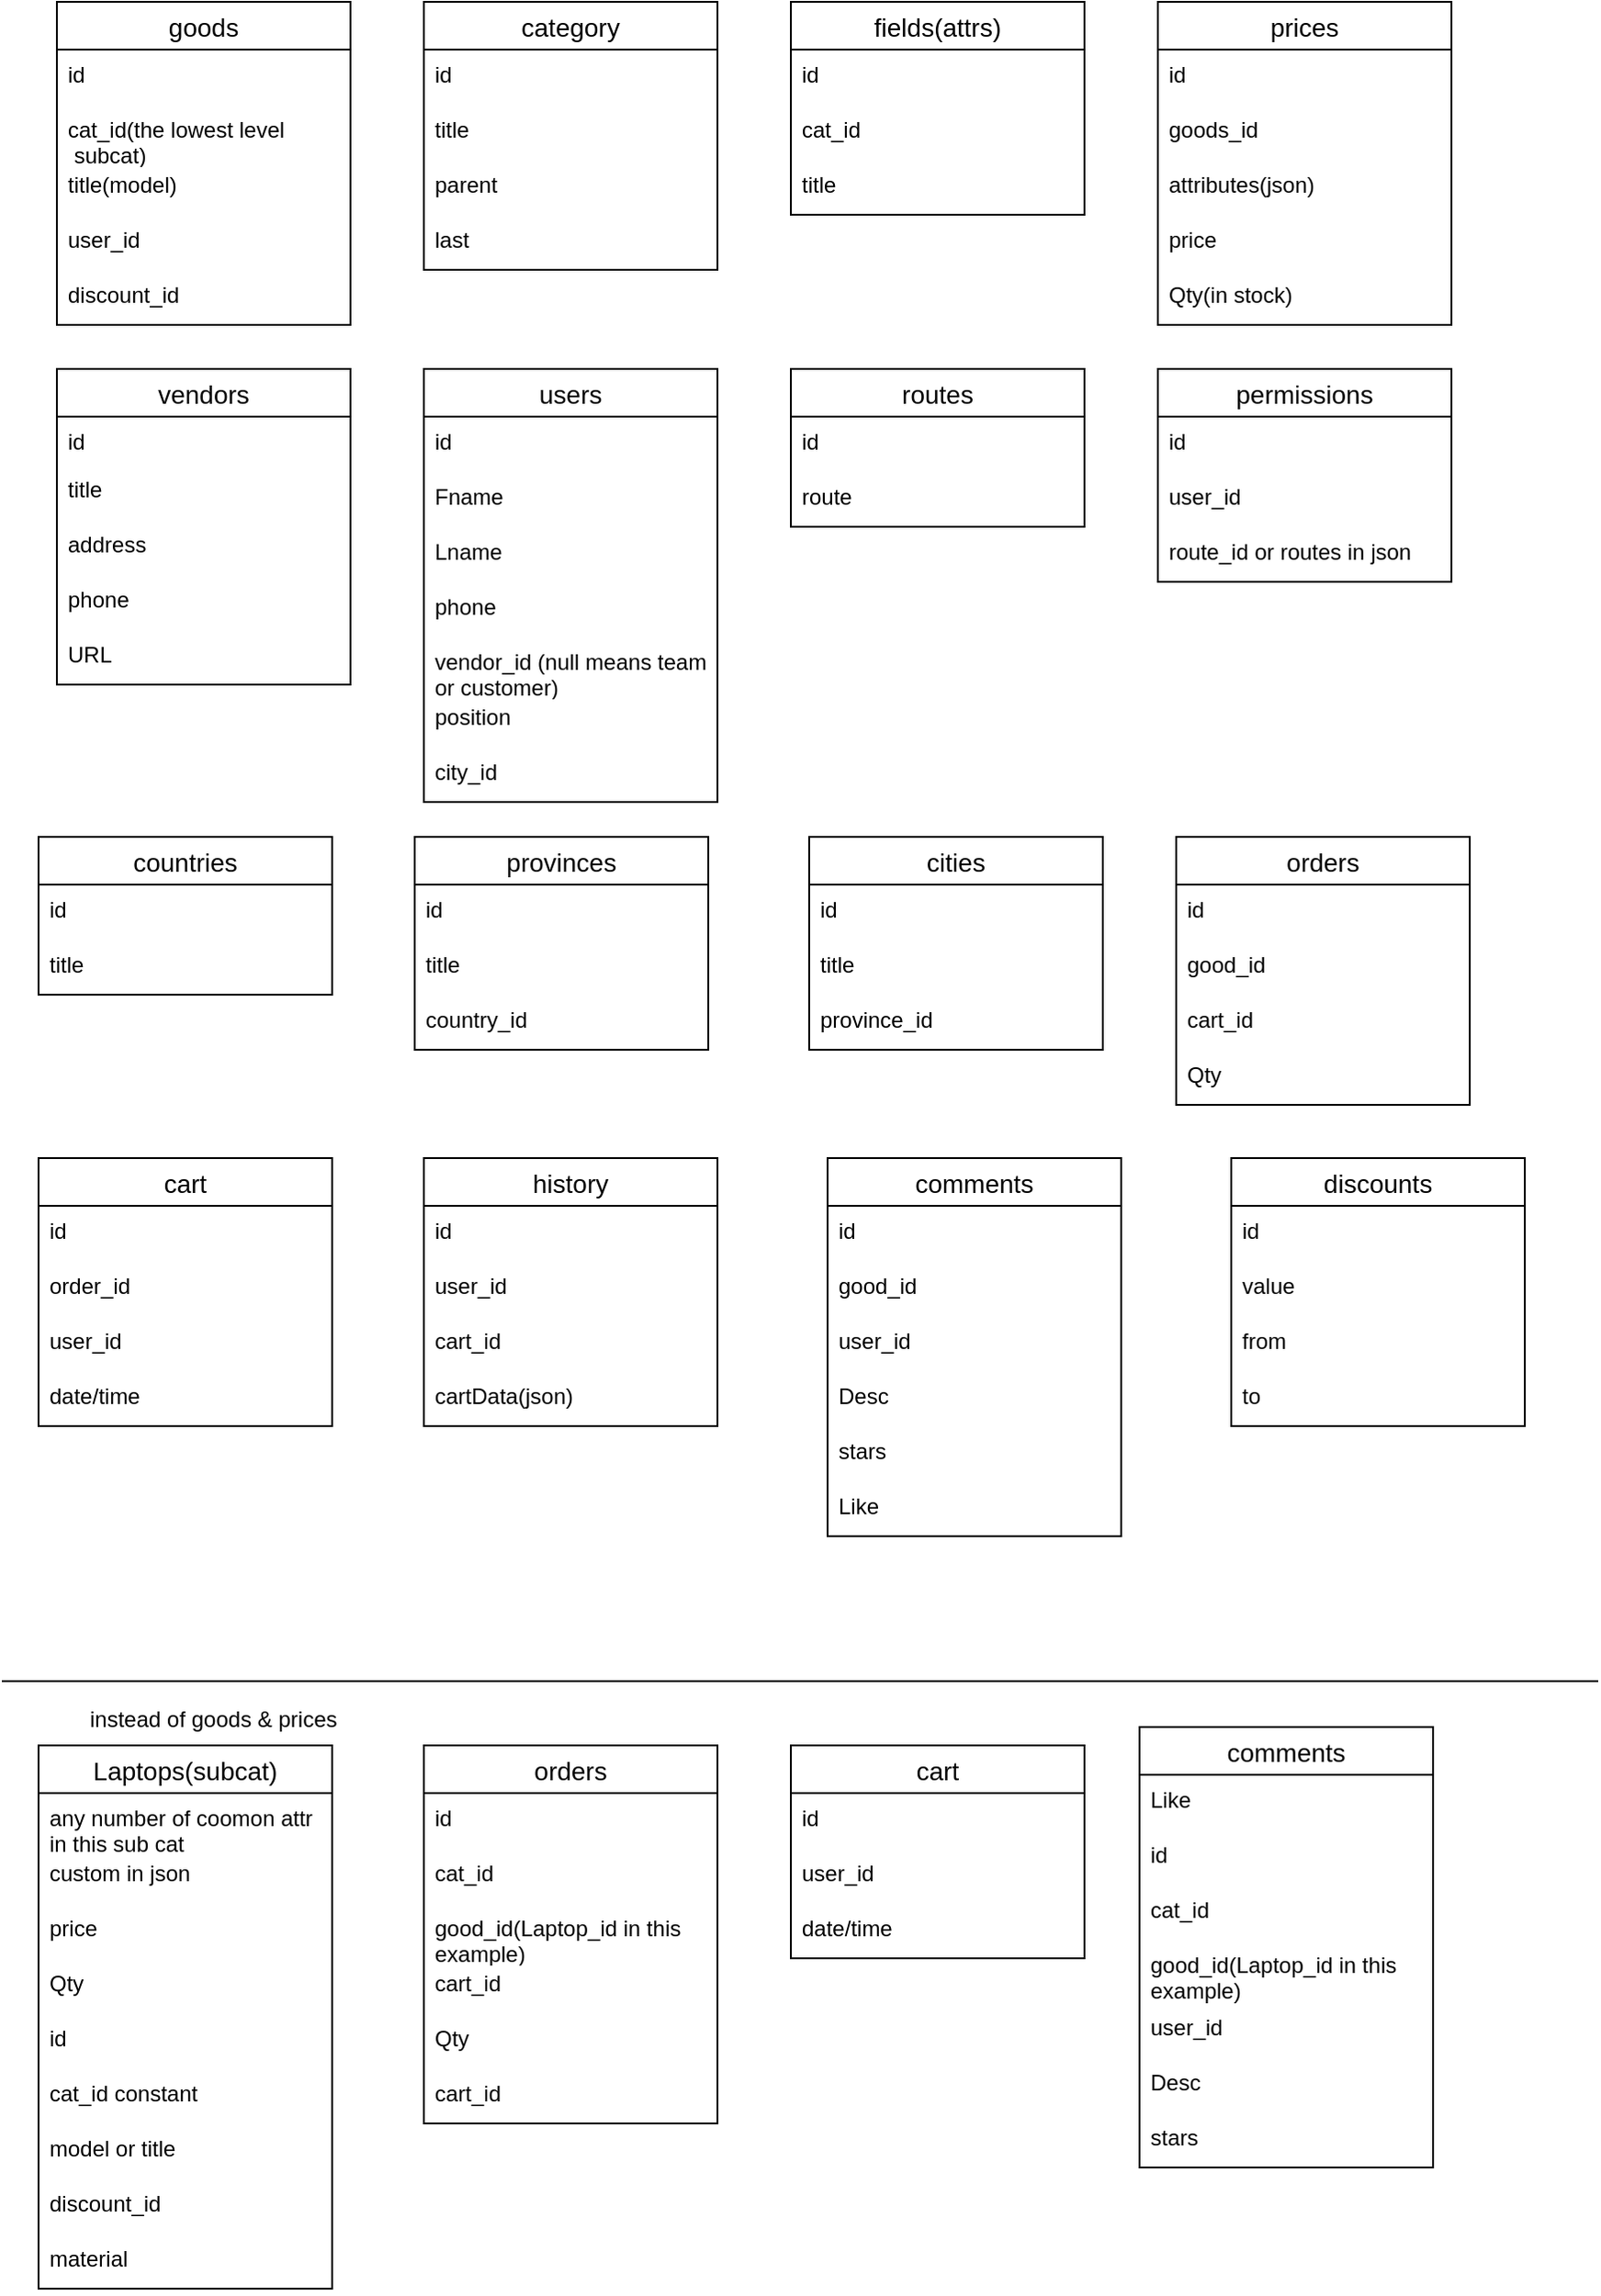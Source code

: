 <mxfile version="14.5.1" type="device"><diagram id="aULNUiI5p0QPnRPRrO_6" name="Page-1"><mxGraphModel dx="1038" dy="607" grid="1" gridSize="10" guides="1" tooltips="1" connect="1" arrows="1" fold="1" page="1" pageScale="1" pageWidth="850" pageHeight="1100" math="0" shadow="0"><root><mxCell id="0"/><mxCell id="1" parent="0"/><mxCell id="6eRxoxdgvA5mTbqrEum0-2" value="goods" style="swimlane;fontStyle=0;childLayout=stackLayout;horizontal=1;startSize=26;horizontalStack=0;resizeParent=1;resizeParentMax=0;resizeLast=0;collapsible=1;marginBottom=0;align=center;fontSize=14;" parent="1" vertex="1"><mxGeometry x="70" y="20" width="160" height="176" as="geometry"/></mxCell><mxCell id="6eRxoxdgvA5mTbqrEum0-3" value="id" style="text;strokeColor=none;fillColor=none;spacingLeft=4;spacingRight=4;overflow=hidden;rotatable=0;points=[[0,0.5],[1,0.5]];portConstraint=eastwest;fontSize=12;" parent="6eRxoxdgvA5mTbqrEum0-2" vertex="1"><mxGeometry y="26" width="160" height="30" as="geometry"/></mxCell><mxCell id="6eRxoxdgvA5mTbqrEum0-5" value="cat_id(the lowest level&#10; subcat)" style="text;strokeColor=none;fillColor=none;spacingLeft=4;spacingRight=4;overflow=hidden;rotatable=0;points=[[0,0.5],[1,0.5]];portConstraint=eastwest;fontSize=12;" parent="6eRxoxdgvA5mTbqrEum0-2" vertex="1"><mxGeometry y="56" width="160" height="30" as="geometry"/></mxCell><mxCell id="6eRxoxdgvA5mTbqrEum0-6" value="title(model)" style="text;strokeColor=none;fillColor=none;spacingLeft=4;spacingRight=4;overflow=hidden;rotatable=0;points=[[0,0.5],[1,0.5]];portConstraint=eastwest;fontSize=12;" parent="6eRxoxdgvA5mTbqrEum0-2" vertex="1"><mxGeometry y="86" width="160" height="30" as="geometry"/></mxCell><mxCell id="6eRxoxdgvA5mTbqrEum0-7" value="user_id" style="text;strokeColor=none;fillColor=none;spacingLeft=4;spacingRight=4;overflow=hidden;rotatable=0;points=[[0,0.5],[1,0.5]];portConstraint=eastwest;fontSize=12;" parent="6eRxoxdgvA5mTbqrEum0-2" vertex="1"><mxGeometry y="116" width="160" height="30" as="geometry"/></mxCell><mxCell id="6eRxoxdgvA5mTbqrEum0-8" value="discount_id" style="text;strokeColor=none;fillColor=none;spacingLeft=4;spacingRight=4;overflow=hidden;rotatable=0;points=[[0,0.5],[1,0.5]];portConstraint=eastwest;fontSize=12;" parent="6eRxoxdgvA5mTbqrEum0-2" vertex="1"><mxGeometry y="146" width="160" height="30" as="geometry"/></mxCell><mxCell id="6eRxoxdgvA5mTbqrEum0-9" value="category" style="swimlane;fontStyle=0;childLayout=stackLayout;horizontal=1;startSize=26;horizontalStack=0;resizeParent=1;resizeParentMax=0;resizeLast=0;collapsible=1;marginBottom=0;align=center;fontSize=14;" parent="1" vertex="1"><mxGeometry x="270" y="20" width="160" height="146" as="geometry"/></mxCell><mxCell id="6eRxoxdgvA5mTbqrEum0-10" value="id" style="text;strokeColor=none;fillColor=none;spacingLeft=4;spacingRight=4;overflow=hidden;rotatable=0;points=[[0,0.5],[1,0.5]];portConstraint=eastwest;fontSize=12;" parent="6eRxoxdgvA5mTbqrEum0-9" vertex="1"><mxGeometry y="26" width="160" height="30" as="geometry"/></mxCell><mxCell id="6eRxoxdgvA5mTbqrEum0-11" value="title" style="text;strokeColor=none;fillColor=none;spacingLeft=4;spacingRight=4;overflow=hidden;rotatable=0;points=[[0,0.5],[1,0.5]];portConstraint=eastwest;fontSize=12;" parent="6eRxoxdgvA5mTbqrEum0-9" vertex="1"><mxGeometry y="56" width="160" height="30" as="geometry"/></mxCell><mxCell id="6eRxoxdgvA5mTbqrEum0-12" value="parent" style="text;strokeColor=none;fillColor=none;spacingLeft=4;spacingRight=4;overflow=hidden;rotatable=0;points=[[0,0.5],[1,0.5]];portConstraint=eastwest;fontSize=12;" parent="6eRxoxdgvA5mTbqrEum0-9" vertex="1"><mxGeometry y="86" width="160" height="30" as="geometry"/></mxCell><mxCell id="fCmehgKIkieWL0yczVZ--1" value="last" style="text;strokeColor=none;fillColor=none;spacingLeft=4;spacingRight=4;overflow=hidden;rotatable=0;points=[[0,0.5],[1,0.5]];portConstraint=eastwest;fontSize=12;" vertex="1" parent="6eRxoxdgvA5mTbqrEum0-9"><mxGeometry y="116" width="160" height="30" as="geometry"/></mxCell><mxCell id="6eRxoxdgvA5mTbqrEum0-13" value="fields(attrs)" style="swimlane;fontStyle=0;childLayout=stackLayout;horizontal=1;startSize=26;horizontalStack=0;resizeParent=1;resizeParentMax=0;resizeLast=0;collapsible=1;marginBottom=0;align=center;fontSize=14;" parent="1" vertex="1"><mxGeometry x="470" y="20" width="160" height="116" as="geometry"/></mxCell><mxCell id="6eRxoxdgvA5mTbqrEum0-14" value="id" style="text;strokeColor=none;fillColor=none;spacingLeft=4;spacingRight=4;overflow=hidden;rotatable=0;points=[[0,0.5],[1,0.5]];portConstraint=eastwest;fontSize=12;" parent="6eRxoxdgvA5mTbqrEum0-13" vertex="1"><mxGeometry y="26" width="160" height="30" as="geometry"/></mxCell><mxCell id="6eRxoxdgvA5mTbqrEum0-15" value="cat_id" style="text;strokeColor=none;fillColor=none;spacingLeft=4;spacingRight=4;overflow=hidden;rotatable=0;points=[[0,0.5],[1,0.5]];portConstraint=eastwest;fontSize=12;" parent="6eRxoxdgvA5mTbqrEum0-13" vertex="1"><mxGeometry y="56" width="160" height="30" as="geometry"/></mxCell><mxCell id="6eRxoxdgvA5mTbqrEum0-16" value="title" style="text;strokeColor=none;fillColor=none;spacingLeft=4;spacingRight=4;overflow=hidden;rotatable=0;points=[[0,0.5],[1,0.5]];portConstraint=eastwest;fontSize=12;" parent="6eRxoxdgvA5mTbqrEum0-13" vertex="1"><mxGeometry y="86" width="160" height="30" as="geometry"/></mxCell><mxCell id="6eRxoxdgvA5mTbqrEum0-17" value="prices" style="swimlane;fontStyle=0;childLayout=stackLayout;horizontal=1;startSize=26;horizontalStack=0;resizeParent=1;resizeParentMax=0;resizeLast=0;collapsible=1;marginBottom=0;align=center;fontSize=14;" parent="1" vertex="1"><mxGeometry x="670" y="20" width="160" height="176" as="geometry"/></mxCell><mxCell id="6eRxoxdgvA5mTbqrEum0-18" value="id" style="text;strokeColor=none;fillColor=none;spacingLeft=4;spacingRight=4;overflow=hidden;rotatable=0;points=[[0,0.5],[1,0.5]];portConstraint=eastwest;fontSize=12;" parent="6eRxoxdgvA5mTbqrEum0-17" vertex="1"><mxGeometry y="26" width="160" height="30" as="geometry"/></mxCell><mxCell id="6eRxoxdgvA5mTbqrEum0-19" value="goods_id" style="text;strokeColor=none;fillColor=none;spacingLeft=4;spacingRight=4;overflow=hidden;rotatable=0;points=[[0,0.5],[1,0.5]];portConstraint=eastwest;fontSize=12;" parent="6eRxoxdgvA5mTbqrEum0-17" vertex="1"><mxGeometry y="56" width="160" height="30" as="geometry"/></mxCell><mxCell id="6eRxoxdgvA5mTbqrEum0-20" value="attributes(json)" style="text;strokeColor=none;fillColor=none;spacingLeft=4;spacingRight=4;overflow=hidden;rotatable=0;points=[[0,0.5],[1,0.5]];portConstraint=eastwest;fontSize=12;" parent="6eRxoxdgvA5mTbqrEum0-17" vertex="1"><mxGeometry y="86" width="160" height="30" as="geometry"/></mxCell><mxCell id="6eRxoxdgvA5mTbqrEum0-21" value="price" style="text;strokeColor=none;fillColor=none;spacingLeft=4;spacingRight=4;overflow=hidden;rotatable=0;points=[[0,0.5],[1,0.5]];portConstraint=eastwest;fontSize=12;" parent="6eRxoxdgvA5mTbqrEum0-17" vertex="1"><mxGeometry y="116" width="160" height="30" as="geometry"/></mxCell><mxCell id="6eRxoxdgvA5mTbqrEum0-22" value="Qty(in stock)" style="text;strokeColor=none;fillColor=none;spacingLeft=4;spacingRight=4;overflow=hidden;rotatable=0;points=[[0,0.5],[1,0.5]];portConstraint=eastwest;fontSize=12;" parent="6eRxoxdgvA5mTbqrEum0-17" vertex="1"><mxGeometry y="146" width="160" height="30" as="geometry"/></mxCell><mxCell id="6eRxoxdgvA5mTbqrEum0-23" value="vendors" style="swimlane;fontStyle=0;childLayout=stackLayout;horizontal=1;startSize=26;horizontalStack=0;resizeParent=1;resizeParentMax=0;resizeLast=0;collapsible=1;marginBottom=0;align=center;fontSize=14;" parent="1" vertex="1"><mxGeometry x="70" y="220" width="160" height="172" as="geometry"/></mxCell><mxCell id="6eRxoxdgvA5mTbqrEum0-24" value="id" style="text;strokeColor=none;fillColor=none;spacingLeft=4;spacingRight=4;overflow=hidden;rotatable=0;points=[[0,0.5],[1,0.5]];portConstraint=eastwest;fontSize=12;" parent="6eRxoxdgvA5mTbqrEum0-23" vertex="1"><mxGeometry y="26" width="160" height="26" as="geometry"/></mxCell><mxCell id="6eRxoxdgvA5mTbqrEum0-25" value="title" style="text;strokeColor=none;fillColor=none;spacingLeft=4;spacingRight=4;overflow=hidden;rotatable=0;points=[[0,0.5],[1,0.5]];portConstraint=eastwest;fontSize=12;" parent="6eRxoxdgvA5mTbqrEum0-23" vertex="1"><mxGeometry y="52" width="160" height="30" as="geometry"/></mxCell><mxCell id="6eRxoxdgvA5mTbqrEum0-26" value="address" style="text;strokeColor=none;fillColor=none;spacingLeft=4;spacingRight=4;overflow=hidden;rotatable=0;points=[[0,0.5],[1,0.5]];portConstraint=eastwest;fontSize=12;" parent="6eRxoxdgvA5mTbqrEum0-23" vertex="1"><mxGeometry y="82" width="160" height="30" as="geometry"/></mxCell><mxCell id="6eRxoxdgvA5mTbqrEum0-27" value="phone" style="text;strokeColor=none;fillColor=none;spacingLeft=4;spacingRight=4;overflow=hidden;rotatable=0;points=[[0,0.5],[1,0.5]];portConstraint=eastwest;fontSize=12;" parent="6eRxoxdgvA5mTbqrEum0-23" vertex="1"><mxGeometry y="112" width="160" height="30" as="geometry"/></mxCell><mxCell id="6eRxoxdgvA5mTbqrEum0-28" value="URL" style="text;strokeColor=none;fillColor=none;spacingLeft=4;spacingRight=4;overflow=hidden;rotatable=0;points=[[0,0.5],[1,0.5]];portConstraint=eastwest;fontSize=12;" parent="6eRxoxdgvA5mTbqrEum0-23" vertex="1"><mxGeometry y="142" width="160" height="30" as="geometry"/></mxCell><mxCell id="6eRxoxdgvA5mTbqrEum0-29" value="users" style="swimlane;fontStyle=0;childLayout=stackLayout;horizontal=1;startSize=26;horizontalStack=0;resizeParent=1;resizeParentMax=0;resizeLast=0;collapsible=1;marginBottom=0;align=center;fontSize=14;" parent="1" vertex="1"><mxGeometry x="270" y="220" width="160" height="236" as="geometry"/></mxCell><mxCell id="6eRxoxdgvA5mTbqrEum0-30" value="id" style="text;strokeColor=none;fillColor=none;spacingLeft=4;spacingRight=4;overflow=hidden;rotatable=0;points=[[0,0.5],[1,0.5]];portConstraint=eastwest;fontSize=12;" parent="6eRxoxdgvA5mTbqrEum0-29" vertex="1"><mxGeometry y="26" width="160" height="30" as="geometry"/></mxCell><mxCell id="6eRxoxdgvA5mTbqrEum0-31" value="Fname" style="text;strokeColor=none;fillColor=none;spacingLeft=4;spacingRight=4;overflow=hidden;rotatable=0;points=[[0,0.5],[1,0.5]];portConstraint=eastwest;fontSize=12;" parent="6eRxoxdgvA5mTbqrEum0-29" vertex="1"><mxGeometry y="56" width="160" height="30" as="geometry"/></mxCell><mxCell id="6eRxoxdgvA5mTbqrEum0-32" value="Lname" style="text;strokeColor=none;fillColor=none;spacingLeft=4;spacingRight=4;overflow=hidden;rotatable=0;points=[[0,0.5],[1,0.5]];portConstraint=eastwest;fontSize=12;" parent="6eRxoxdgvA5mTbqrEum0-29" vertex="1"><mxGeometry y="86" width="160" height="30" as="geometry"/></mxCell><mxCell id="6eRxoxdgvA5mTbqrEum0-33" value="phone" style="text;strokeColor=none;fillColor=none;spacingLeft=4;spacingRight=4;overflow=hidden;rotatable=0;points=[[0,0.5],[1,0.5]];portConstraint=eastwest;fontSize=12;" parent="6eRxoxdgvA5mTbqrEum0-29" vertex="1"><mxGeometry y="116" width="160" height="30" as="geometry"/></mxCell><mxCell id="6eRxoxdgvA5mTbqrEum0-34" value="vendor_id (null means team&#10;or customer)" style="text;strokeColor=none;fillColor=none;spacingLeft=4;spacingRight=4;overflow=hidden;rotatable=0;points=[[0,0.5],[1,0.5]];portConstraint=eastwest;fontSize=12;" parent="6eRxoxdgvA5mTbqrEum0-29" vertex="1"><mxGeometry y="146" width="160" height="30" as="geometry"/></mxCell><mxCell id="6eRxoxdgvA5mTbqrEum0-35" value="position" style="text;strokeColor=none;fillColor=none;spacingLeft=4;spacingRight=4;overflow=hidden;rotatable=0;points=[[0,0.5],[1,0.5]];portConstraint=eastwest;fontSize=12;" parent="6eRxoxdgvA5mTbqrEum0-29" vertex="1"><mxGeometry y="176" width="160" height="30" as="geometry"/></mxCell><mxCell id="fCmehgKIkieWL0yczVZ--17" value="city_id" style="text;strokeColor=none;fillColor=none;spacingLeft=4;spacingRight=4;overflow=hidden;rotatable=0;points=[[0,0.5],[1,0.5]];portConstraint=eastwest;fontSize=12;" vertex="1" parent="6eRxoxdgvA5mTbqrEum0-29"><mxGeometry y="206" width="160" height="30" as="geometry"/></mxCell><mxCell id="6eRxoxdgvA5mTbqrEum0-36" value="routes" style="swimlane;fontStyle=0;childLayout=stackLayout;horizontal=1;startSize=26;horizontalStack=0;resizeParent=1;resizeParentMax=0;resizeLast=0;collapsible=1;marginBottom=0;align=center;fontSize=14;" parent="1" vertex="1"><mxGeometry x="470" y="220" width="160" height="86" as="geometry"/></mxCell><mxCell id="6eRxoxdgvA5mTbqrEum0-37" value="id" style="text;strokeColor=none;fillColor=none;spacingLeft=4;spacingRight=4;overflow=hidden;rotatable=0;points=[[0,0.5],[1,0.5]];portConstraint=eastwest;fontSize=12;" parent="6eRxoxdgvA5mTbqrEum0-36" vertex="1"><mxGeometry y="26" width="160" height="30" as="geometry"/></mxCell><mxCell id="6eRxoxdgvA5mTbqrEum0-38" value="route" style="text;strokeColor=none;fillColor=none;spacingLeft=4;spacingRight=4;overflow=hidden;rotatable=0;points=[[0,0.5],[1,0.5]];portConstraint=eastwest;fontSize=12;" parent="6eRxoxdgvA5mTbqrEum0-36" vertex="1"><mxGeometry y="56" width="160" height="30" as="geometry"/></mxCell><mxCell id="6eRxoxdgvA5mTbqrEum0-40" value="permissions" style="swimlane;fontStyle=0;childLayout=stackLayout;horizontal=1;startSize=26;horizontalStack=0;resizeParent=1;resizeParentMax=0;resizeLast=0;collapsible=1;marginBottom=0;align=center;fontSize=14;" parent="1" vertex="1"><mxGeometry x="670" y="220" width="160" height="116" as="geometry"/></mxCell><mxCell id="6eRxoxdgvA5mTbqrEum0-41" value="id" style="text;strokeColor=none;fillColor=none;spacingLeft=4;spacingRight=4;overflow=hidden;rotatable=0;points=[[0,0.5],[1,0.5]];portConstraint=eastwest;fontSize=12;" parent="6eRxoxdgvA5mTbqrEum0-40" vertex="1"><mxGeometry y="26" width="160" height="30" as="geometry"/></mxCell><mxCell id="6eRxoxdgvA5mTbqrEum0-42" value="user_id" style="text;strokeColor=none;fillColor=none;spacingLeft=4;spacingRight=4;overflow=hidden;rotatable=0;points=[[0,0.5],[1,0.5]];portConstraint=eastwest;fontSize=12;" parent="6eRxoxdgvA5mTbqrEum0-40" vertex="1"><mxGeometry y="56" width="160" height="30" as="geometry"/></mxCell><mxCell id="6eRxoxdgvA5mTbqrEum0-43" value="route_id or routes in json" style="text;strokeColor=none;fillColor=none;spacingLeft=4;spacingRight=4;overflow=hidden;rotatable=0;points=[[0,0.5],[1,0.5]];portConstraint=eastwest;fontSize=12;" parent="6eRxoxdgvA5mTbqrEum0-40" vertex="1"><mxGeometry y="86" width="160" height="30" as="geometry"/></mxCell><mxCell id="6eRxoxdgvA5mTbqrEum0-44" value="cart" style="swimlane;fontStyle=0;childLayout=stackLayout;horizontal=1;startSize=26;horizontalStack=0;resizeParent=1;resizeParentMax=0;resizeLast=0;collapsible=1;marginBottom=0;align=center;fontSize=14;" parent="1" vertex="1"><mxGeometry x="60" y="650" width="160" height="146" as="geometry"/></mxCell><mxCell id="6eRxoxdgvA5mTbqrEum0-45" value="id" style="text;strokeColor=none;fillColor=none;spacingLeft=4;spacingRight=4;overflow=hidden;rotatable=0;points=[[0,0.5],[1,0.5]];portConstraint=eastwest;fontSize=12;" parent="6eRxoxdgvA5mTbqrEum0-44" vertex="1"><mxGeometry y="26" width="160" height="30" as="geometry"/></mxCell><mxCell id="6eRxoxdgvA5mTbqrEum0-46" value="order_id" style="text;strokeColor=none;fillColor=none;spacingLeft=4;spacingRight=4;overflow=hidden;rotatable=0;points=[[0,0.5],[1,0.5]];portConstraint=eastwest;fontSize=12;" parent="6eRxoxdgvA5mTbqrEum0-44" vertex="1"><mxGeometry y="56" width="160" height="30" as="geometry"/></mxCell><mxCell id="6eRxoxdgvA5mTbqrEum0-47" value="user_id" style="text;strokeColor=none;fillColor=none;spacingLeft=4;spacingRight=4;overflow=hidden;rotatable=0;points=[[0,0.5],[1,0.5]];portConstraint=eastwest;fontSize=12;" parent="6eRxoxdgvA5mTbqrEum0-44" vertex="1"><mxGeometry y="86" width="160" height="30" as="geometry"/></mxCell><mxCell id="6eRxoxdgvA5mTbqrEum0-50" value="date/time" style="text;strokeColor=none;fillColor=none;spacingLeft=4;spacingRight=4;overflow=hidden;rotatable=0;points=[[0,0.5],[1,0.5]];portConstraint=eastwest;fontSize=12;" parent="6eRxoxdgvA5mTbqrEum0-44" vertex="1"><mxGeometry y="116" width="160" height="30" as="geometry"/></mxCell><mxCell id="6eRxoxdgvA5mTbqrEum0-51" value="history" style="swimlane;fontStyle=0;childLayout=stackLayout;horizontal=1;startSize=26;horizontalStack=0;resizeParent=1;resizeParentMax=0;resizeLast=0;collapsible=1;marginBottom=0;align=center;fontSize=14;" parent="1" vertex="1"><mxGeometry x="270" y="650" width="160" height="146" as="geometry"/></mxCell><mxCell id="6eRxoxdgvA5mTbqrEum0-52" value="id" style="text;strokeColor=none;fillColor=none;spacingLeft=4;spacingRight=4;overflow=hidden;rotatable=0;points=[[0,0.5],[1,0.5]];portConstraint=eastwest;fontSize=12;" parent="6eRxoxdgvA5mTbqrEum0-51" vertex="1"><mxGeometry y="26" width="160" height="30" as="geometry"/></mxCell><mxCell id="6eRxoxdgvA5mTbqrEum0-53" value="user_id" style="text;strokeColor=none;fillColor=none;spacingLeft=4;spacingRight=4;overflow=hidden;rotatable=0;points=[[0,0.5],[1,0.5]];portConstraint=eastwest;fontSize=12;" parent="6eRxoxdgvA5mTbqrEum0-51" vertex="1"><mxGeometry y="56" width="160" height="30" as="geometry"/></mxCell><mxCell id="6eRxoxdgvA5mTbqrEum0-54" value="cart_id" style="text;strokeColor=none;fillColor=none;spacingLeft=4;spacingRight=4;overflow=hidden;rotatable=0;points=[[0,0.5],[1,0.5]];portConstraint=eastwest;fontSize=12;" parent="6eRxoxdgvA5mTbqrEum0-51" vertex="1"><mxGeometry y="86" width="160" height="30" as="geometry"/></mxCell><mxCell id="6eRxoxdgvA5mTbqrEum0-55" value="cartData(json)" style="text;strokeColor=none;fillColor=none;spacingLeft=4;spacingRight=4;overflow=hidden;rotatable=0;points=[[0,0.5],[1,0.5]];portConstraint=eastwest;fontSize=12;" parent="6eRxoxdgvA5mTbqrEum0-51" vertex="1"><mxGeometry y="116" width="160" height="30" as="geometry"/></mxCell><mxCell id="6eRxoxdgvA5mTbqrEum0-56" value="comments" style="swimlane;fontStyle=0;childLayout=stackLayout;horizontal=1;startSize=26;horizontalStack=0;resizeParent=1;resizeParentMax=0;resizeLast=0;collapsible=1;marginBottom=0;align=center;fontSize=14;" parent="1" vertex="1"><mxGeometry x="490" y="650" width="160" height="206" as="geometry"/></mxCell><mxCell id="6eRxoxdgvA5mTbqrEum0-57" value="id" style="text;strokeColor=none;fillColor=none;spacingLeft=4;spacingRight=4;overflow=hidden;rotatable=0;points=[[0,0.5],[1,0.5]];portConstraint=eastwest;fontSize=12;" parent="6eRxoxdgvA5mTbqrEum0-56" vertex="1"><mxGeometry y="26" width="160" height="30" as="geometry"/></mxCell><mxCell id="6eRxoxdgvA5mTbqrEum0-58" value="good_id" style="text;strokeColor=none;fillColor=none;spacingLeft=4;spacingRight=4;overflow=hidden;rotatable=0;points=[[0,0.5],[1,0.5]];portConstraint=eastwest;fontSize=12;" parent="6eRxoxdgvA5mTbqrEum0-56" vertex="1"><mxGeometry y="56" width="160" height="30" as="geometry"/></mxCell><mxCell id="6eRxoxdgvA5mTbqrEum0-59" value="user_id" style="text;strokeColor=none;fillColor=none;spacingLeft=4;spacingRight=4;overflow=hidden;rotatable=0;points=[[0,0.5],[1,0.5]];portConstraint=eastwest;fontSize=12;" parent="6eRxoxdgvA5mTbqrEum0-56" vertex="1"><mxGeometry y="86" width="160" height="30" as="geometry"/></mxCell><mxCell id="6eRxoxdgvA5mTbqrEum0-60" value="Desc" style="text;strokeColor=none;fillColor=none;spacingLeft=4;spacingRight=4;overflow=hidden;rotatable=0;points=[[0,0.5],[1,0.5]];portConstraint=eastwest;fontSize=12;" parent="6eRxoxdgvA5mTbqrEum0-56" vertex="1"><mxGeometry y="116" width="160" height="30" as="geometry"/></mxCell><mxCell id="6eRxoxdgvA5mTbqrEum0-61" value="stars" style="text;strokeColor=none;fillColor=none;spacingLeft=4;spacingRight=4;overflow=hidden;rotatable=0;points=[[0,0.5],[1,0.5]];portConstraint=eastwest;fontSize=12;" parent="6eRxoxdgvA5mTbqrEum0-56" vertex="1"><mxGeometry y="146" width="160" height="30" as="geometry"/></mxCell><mxCell id="6eRxoxdgvA5mTbqrEum0-62" value="Like" style="text;strokeColor=none;fillColor=none;spacingLeft=4;spacingRight=4;overflow=hidden;rotatable=0;points=[[0,0.5],[1,0.5]];portConstraint=eastwest;fontSize=12;" parent="6eRxoxdgvA5mTbqrEum0-56" vertex="1"><mxGeometry y="176" width="160" height="30" as="geometry"/></mxCell><mxCell id="6eRxoxdgvA5mTbqrEum0-63" value="discounts" style="swimlane;fontStyle=0;childLayout=stackLayout;horizontal=1;startSize=26;horizontalStack=0;resizeParent=1;resizeParentMax=0;resizeLast=0;collapsible=1;marginBottom=0;align=center;fontSize=14;" parent="1" vertex="1"><mxGeometry x="710" y="650" width="160" height="146" as="geometry"/></mxCell><mxCell id="6eRxoxdgvA5mTbqrEum0-64" value="id" style="text;strokeColor=none;fillColor=none;spacingLeft=4;spacingRight=4;overflow=hidden;rotatable=0;points=[[0,0.5],[1,0.5]];portConstraint=eastwest;fontSize=12;" parent="6eRxoxdgvA5mTbqrEum0-63" vertex="1"><mxGeometry y="26" width="160" height="30" as="geometry"/></mxCell><mxCell id="6eRxoxdgvA5mTbqrEum0-65" value="value" style="text;strokeColor=none;fillColor=none;spacingLeft=4;spacingRight=4;overflow=hidden;rotatable=0;points=[[0,0.5],[1,0.5]];portConstraint=eastwest;fontSize=12;" parent="6eRxoxdgvA5mTbqrEum0-63" vertex="1"><mxGeometry y="56" width="160" height="30" as="geometry"/></mxCell><mxCell id="6eRxoxdgvA5mTbqrEum0-66" value="from" style="text;strokeColor=none;fillColor=none;spacingLeft=4;spacingRight=4;overflow=hidden;rotatable=0;points=[[0,0.5],[1,0.5]];portConstraint=eastwest;fontSize=12;" parent="6eRxoxdgvA5mTbqrEum0-63" vertex="1"><mxGeometry y="86" width="160" height="30" as="geometry"/></mxCell><mxCell id="6eRxoxdgvA5mTbqrEum0-67" value="to" style="text;strokeColor=none;fillColor=none;spacingLeft=4;spacingRight=4;overflow=hidden;rotatable=0;points=[[0,0.5],[1,0.5]];portConstraint=eastwest;fontSize=12;" parent="6eRxoxdgvA5mTbqrEum0-63" vertex="1"><mxGeometry y="116" width="160" height="30" as="geometry"/></mxCell><mxCell id="6eRxoxdgvA5mTbqrEum0-75" value="" style="line;strokeWidth=1;rotatable=0;dashed=0;labelPosition=right;align=left;verticalAlign=middle;spacingTop=0;spacingLeft=6;points=[];portConstraint=eastwest;" parent="1" vertex="1"><mxGeometry x="40" y="930" width="870" height="10" as="geometry"/></mxCell><mxCell id="6eRxoxdgvA5mTbqrEum0-76" value="cart" style="swimlane;fontStyle=0;childLayout=stackLayout;horizontal=1;startSize=26;horizontalStack=0;resizeParent=1;resizeParentMax=0;resizeLast=0;collapsible=1;marginBottom=0;align=center;fontSize=14;" parent="1" vertex="1"><mxGeometry x="470" y="970" width="160" height="116" as="geometry"/></mxCell><mxCell id="6eRxoxdgvA5mTbqrEum0-77" value="id" style="text;strokeColor=none;fillColor=none;spacingLeft=4;spacingRight=4;overflow=hidden;rotatable=0;points=[[0,0.5],[1,0.5]];portConstraint=eastwest;fontSize=12;" parent="6eRxoxdgvA5mTbqrEum0-76" vertex="1"><mxGeometry y="26" width="160" height="30" as="geometry"/></mxCell><mxCell id="6eRxoxdgvA5mTbqrEum0-96" value="user_id" style="text;strokeColor=none;fillColor=none;spacingLeft=4;spacingRight=4;overflow=hidden;rotatable=0;points=[[0,0.5],[1,0.5]];portConstraint=eastwest;fontSize=12;" parent="6eRxoxdgvA5mTbqrEum0-76" vertex="1"><mxGeometry y="56" width="160" height="30" as="geometry"/></mxCell><mxCell id="fCmehgKIkieWL0yczVZ--31" value="date/time" style="text;strokeColor=none;fillColor=none;spacingLeft=4;spacingRight=4;overflow=hidden;rotatable=0;points=[[0,0.5],[1,0.5]];portConstraint=eastwest;fontSize=12;" vertex="1" parent="6eRxoxdgvA5mTbqrEum0-76"><mxGeometry y="86" width="160" height="30" as="geometry"/></mxCell><mxCell id="6eRxoxdgvA5mTbqrEum0-84" value="Laptops(subcat)" style="swimlane;fontStyle=0;childLayout=stackLayout;horizontal=1;startSize=26;horizontalStack=0;resizeParent=1;resizeParentMax=0;resizeLast=0;collapsible=1;marginBottom=0;align=center;fontSize=14;" parent="1" vertex="1"><mxGeometry x="60" y="970" width="160" height="296" as="geometry"/></mxCell><mxCell id="6eRxoxdgvA5mTbqrEum0-90" value="any number of coomon attr &#10;in this sub cat" style="text;strokeColor=none;fillColor=none;spacingLeft=4;spacingRight=4;overflow=hidden;rotatable=0;points=[[0,0.5],[1,0.5]];portConstraint=eastwest;fontSize=12;" parent="6eRxoxdgvA5mTbqrEum0-84" vertex="1"><mxGeometry y="26" width="160" height="30" as="geometry"/></mxCell><mxCell id="6eRxoxdgvA5mTbqrEum0-91" value="custom in json" style="text;strokeColor=none;fillColor=none;spacingLeft=4;spacingRight=4;overflow=hidden;rotatable=0;points=[[0,0.5],[1,0.5]];portConstraint=eastwest;fontSize=12;" parent="6eRxoxdgvA5mTbqrEum0-84" vertex="1"><mxGeometry y="56" width="160" height="30" as="geometry"/></mxCell><mxCell id="6eRxoxdgvA5mTbqrEum0-92" value="price" style="text;strokeColor=none;fillColor=none;spacingLeft=4;spacingRight=4;overflow=hidden;rotatable=0;points=[[0,0.5],[1,0.5]];portConstraint=eastwest;fontSize=12;" parent="6eRxoxdgvA5mTbqrEum0-84" vertex="1"><mxGeometry y="86" width="160" height="30" as="geometry"/></mxCell><mxCell id="6eRxoxdgvA5mTbqrEum0-93" value="Qty" style="text;strokeColor=none;fillColor=none;spacingLeft=4;spacingRight=4;overflow=hidden;rotatable=0;points=[[0,0.5],[1,0.5]];portConstraint=eastwest;fontSize=12;" parent="6eRxoxdgvA5mTbqrEum0-84" vertex="1"><mxGeometry y="116" width="160" height="30" as="geometry"/></mxCell><mxCell id="6eRxoxdgvA5mTbqrEum0-85" value="id" style="text;strokeColor=none;fillColor=none;spacingLeft=4;spacingRight=4;overflow=hidden;rotatable=0;points=[[0,0.5],[1,0.5]];portConstraint=eastwest;fontSize=12;" parent="6eRxoxdgvA5mTbqrEum0-84" vertex="1"><mxGeometry y="146" width="160" height="30" as="geometry"/></mxCell><mxCell id="6eRxoxdgvA5mTbqrEum0-86" value="cat_id constant" style="text;strokeColor=none;fillColor=none;spacingLeft=4;spacingRight=4;overflow=hidden;rotatable=0;points=[[0,0.5],[1,0.5]];portConstraint=eastwest;fontSize=12;" parent="6eRxoxdgvA5mTbqrEum0-84" vertex="1"><mxGeometry y="176" width="160" height="30" as="geometry"/></mxCell><mxCell id="6eRxoxdgvA5mTbqrEum0-87" value="model or title" style="text;strokeColor=none;fillColor=none;spacingLeft=4;spacingRight=4;overflow=hidden;rotatable=0;points=[[0,0.5],[1,0.5]];portConstraint=eastwest;fontSize=12;" parent="6eRxoxdgvA5mTbqrEum0-84" vertex="1"><mxGeometry y="206" width="160" height="30" as="geometry"/></mxCell><mxCell id="6eRxoxdgvA5mTbqrEum0-88" value="discount_id" style="text;strokeColor=none;fillColor=none;spacingLeft=4;spacingRight=4;overflow=hidden;rotatable=0;points=[[0,0.5],[1,0.5]];portConstraint=eastwest;fontSize=12;" parent="6eRxoxdgvA5mTbqrEum0-84" vertex="1"><mxGeometry y="236" width="160" height="30" as="geometry"/></mxCell><mxCell id="6eRxoxdgvA5mTbqrEum0-89" value="material" style="text;strokeColor=none;fillColor=none;spacingLeft=4;spacingRight=4;overflow=hidden;rotatable=0;points=[[0,0.5],[1,0.5]];portConstraint=eastwest;fontSize=12;" parent="6eRxoxdgvA5mTbqrEum0-84" vertex="1"><mxGeometry y="266" width="160" height="30" as="geometry"/></mxCell><mxCell id="6eRxoxdgvA5mTbqrEum0-98" value="" style="shape=table;startSize=0;container=1;collapsible=1;childLayout=tableLayout;fixedRows=1;rowLines=0;fontStyle=0;align=center;resizeLast=1;strokeColor=none;fillColor=none;" parent="1" vertex="1"><mxGeometry x="50" y="940" width="180" height="30" as="geometry"/></mxCell><mxCell id="6eRxoxdgvA5mTbqrEum0-99" value="" style="shape=partialRectangle;collapsible=0;dropTarget=0;pointerEvents=0;fillColor=none;top=0;left=0;bottom=0;right=0;points=[[0,0.5],[1,0.5]];portConstraint=eastwest;" parent="6eRxoxdgvA5mTbqrEum0-98" vertex="1"><mxGeometry width="180" height="30" as="geometry"/></mxCell><mxCell id="6eRxoxdgvA5mTbqrEum0-100" value="" style="shape=partialRectangle;connectable=0;fillColor=none;top=0;left=0;bottom=0;right=0;editable=1;overflow=hidden;" parent="6eRxoxdgvA5mTbqrEum0-99" vertex="1"><mxGeometry width="30" height="30" as="geometry"/></mxCell><mxCell id="6eRxoxdgvA5mTbqrEum0-101" value="instead of goods &amp; prices" style="shape=partialRectangle;connectable=0;fillColor=none;top=0;left=0;bottom=0;right=0;align=left;spacingLeft=6;overflow=hidden;" parent="6eRxoxdgvA5mTbqrEum0-99" vertex="1"><mxGeometry x="30" width="150" height="30" as="geometry"/></mxCell><mxCell id="6eRxoxdgvA5mTbqrEum0-102" value="comments" style="swimlane;fontStyle=0;childLayout=stackLayout;horizontal=1;startSize=26;horizontalStack=0;resizeParent=1;resizeParentMax=0;resizeLast=0;collapsible=1;marginBottom=0;align=center;fontSize=14;" parent="1" vertex="1"><mxGeometry x="660" y="960" width="160" height="240" as="geometry"/></mxCell><mxCell id="6eRxoxdgvA5mTbqrEum0-108" value="Like" style="text;strokeColor=none;fillColor=none;spacingLeft=4;spacingRight=4;overflow=hidden;rotatable=0;points=[[0,0.5],[1,0.5]];portConstraint=eastwest;fontSize=12;" parent="6eRxoxdgvA5mTbqrEum0-102" vertex="1"><mxGeometry y="26" width="160" height="30" as="geometry"/></mxCell><mxCell id="6eRxoxdgvA5mTbqrEum0-103" value="id" style="text;strokeColor=none;fillColor=none;spacingLeft=4;spacingRight=4;overflow=hidden;rotatable=0;points=[[0,0.5],[1,0.5]];portConstraint=eastwest;fontSize=12;" parent="6eRxoxdgvA5mTbqrEum0-102" vertex="1"><mxGeometry y="56" width="160" height="30" as="geometry"/></mxCell><mxCell id="6eRxoxdgvA5mTbqrEum0-104" value="cat_id" style="text;strokeColor=none;fillColor=none;spacingLeft=4;spacingRight=4;overflow=hidden;rotatable=0;points=[[0,0.5],[1,0.5]];portConstraint=eastwest;fontSize=12;" parent="6eRxoxdgvA5mTbqrEum0-102" vertex="1"><mxGeometry y="86" width="160" height="30" as="geometry"/></mxCell><mxCell id="6eRxoxdgvA5mTbqrEum0-109" value="good_id(Laptop_id in this&#10;example)&#10;&#10;" style="text;strokeColor=none;fillColor=none;spacingLeft=4;spacingRight=4;overflow=hidden;rotatable=0;points=[[0,0.5],[1,0.5]];portConstraint=eastwest;fontSize=12;" parent="6eRxoxdgvA5mTbqrEum0-102" vertex="1"><mxGeometry y="116" width="160" height="34" as="geometry"/></mxCell><mxCell id="6eRxoxdgvA5mTbqrEum0-105" value="user_id" style="text;strokeColor=none;fillColor=none;spacingLeft=4;spacingRight=4;overflow=hidden;rotatable=0;points=[[0,0.5],[1,0.5]];portConstraint=eastwest;fontSize=12;" parent="6eRxoxdgvA5mTbqrEum0-102" vertex="1"><mxGeometry y="150" width="160" height="30" as="geometry"/></mxCell><mxCell id="6eRxoxdgvA5mTbqrEum0-106" value="Desc" style="text;strokeColor=none;fillColor=none;spacingLeft=4;spacingRight=4;overflow=hidden;rotatable=0;points=[[0,0.5],[1,0.5]];portConstraint=eastwest;fontSize=12;" parent="6eRxoxdgvA5mTbqrEum0-102" vertex="1"><mxGeometry y="180" width="160" height="30" as="geometry"/></mxCell><mxCell id="6eRxoxdgvA5mTbqrEum0-107" value="stars" style="text;strokeColor=none;fillColor=none;spacingLeft=4;spacingRight=4;overflow=hidden;rotatable=0;points=[[0,0.5],[1,0.5]];portConstraint=eastwest;fontSize=12;" parent="6eRxoxdgvA5mTbqrEum0-102" vertex="1"><mxGeometry y="210" width="160" height="30" as="geometry"/></mxCell><mxCell id="fCmehgKIkieWL0yczVZ--5" value="provinces" style="swimlane;fontStyle=0;childLayout=stackLayout;horizontal=1;startSize=26;horizontalStack=0;resizeParent=1;resizeParentMax=0;resizeLast=0;collapsible=1;marginBottom=0;align=center;fontSize=14;" vertex="1" parent="1"><mxGeometry x="265" y="475" width="160" height="116" as="geometry"/></mxCell><mxCell id="fCmehgKIkieWL0yczVZ--6" value="id" style="text;strokeColor=none;fillColor=none;spacingLeft=4;spacingRight=4;overflow=hidden;rotatable=0;points=[[0,0.5],[1,0.5]];portConstraint=eastwest;fontSize=12;" vertex="1" parent="fCmehgKIkieWL0yczVZ--5"><mxGeometry y="26" width="160" height="30" as="geometry"/></mxCell><mxCell id="fCmehgKIkieWL0yczVZ--7" value="title" style="text;strokeColor=none;fillColor=none;spacingLeft=4;spacingRight=4;overflow=hidden;rotatable=0;points=[[0,0.5],[1,0.5]];portConstraint=eastwest;fontSize=12;" vertex="1" parent="fCmehgKIkieWL0yczVZ--5"><mxGeometry y="56" width="160" height="30" as="geometry"/></mxCell><mxCell id="fCmehgKIkieWL0yczVZ--8" value="country_id" style="text;strokeColor=none;fillColor=none;spacingLeft=4;spacingRight=4;overflow=hidden;rotatable=0;points=[[0,0.5],[1,0.5]];portConstraint=eastwest;fontSize=12;" vertex="1" parent="fCmehgKIkieWL0yczVZ--5"><mxGeometry y="86" width="160" height="30" as="geometry"/></mxCell><mxCell id="fCmehgKIkieWL0yczVZ--9" value="cities" style="swimlane;fontStyle=0;childLayout=stackLayout;horizontal=1;startSize=26;horizontalStack=0;resizeParent=1;resizeParentMax=0;resizeLast=0;collapsible=1;marginBottom=0;align=center;fontSize=14;" vertex="1" parent="1"><mxGeometry x="480" y="475" width="160" height="116" as="geometry"/></mxCell><mxCell id="fCmehgKIkieWL0yczVZ--10" value="id" style="text;strokeColor=none;fillColor=none;spacingLeft=4;spacingRight=4;overflow=hidden;rotatable=0;points=[[0,0.5],[1,0.5]];portConstraint=eastwest;fontSize=12;" vertex="1" parent="fCmehgKIkieWL0yczVZ--9"><mxGeometry y="26" width="160" height="30" as="geometry"/></mxCell><mxCell id="fCmehgKIkieWL0yczVZ--11" value="title" style="text;strokeColor=none;fillColor=none;spacingLeft=4;spacingRight=4;overflow=hidden;rotatable=0;points=[[0,0.5],[1,0.5]];portConstraint=eastwest;fontSize=12;" vertex="1" parent="fCmehgKIkieWL0yczVZ--9"><mxGeometry y="56" width="160" height="30" as="geometry"/></mxCell><mxCell id="fCmehgKIkieWL0yczVZ--12" value="province_id" style="text;strokeColor=none;fillColor=none;spacingLeft=4;spacingRight=4;overflow=hidden;rotatable=0;points=[[0,0.5],[1,0.5]];portConstraint=eastwest;fontSize=12;" vertex="1" parent="fCmehgKIkieWL0yczVZ--9"><mxGeometry y="86" width="160" height="30" as="geometry"/></mxCell><mxCell id="fCmehgKIkieWL0yczVZ--13" value="countries" style="swimlane;fontStyle=0;childLayout=stackLayout;horizontal=1;startSize=26;horizontalStack=0;resizeParent=1;resizeParentMax=0;resizeLast=0;collapsible=1;marginBottom=0;align=center;fontSize=14;" vertex="1" parent="1"><mxGeometry x="60" y="475" width="160" height="86" as="geometry"/></mxCell><mxCell id="fCmehgKIkieWL0yczVZ--14" value="id" style="text;strokeColor=none;fillColor=none;spacingLeft=4;spacingRight=4;overflow=hidden;rotatable=0;points=[[0,0.5],[1,0.5]];portConstraint=eastwest;fontSize=12;" vertex="1" parent="fCmehgKIkieWL0yczVZ--13"><mxGeometry y="26" width="160" height="30" as="geometry"/></mxCell><mxCell id="fCmehgKIkieWL0yczVZ--15" value="title" style="text;strokeColor=none;fillColor=none;spacingLeft=4;spacingRight=4;overflow=hidden;rotatable=0;points=[[0,0.5],[1,0.5]];portConstraint=eastwest;fontSize=12;" vertex="1" parent="fCmehgKIkieWL0yczVZ--13"><mxGeometry y="56" width="160" height="30" as="geometry"/></mxCell><mxCell id="fCmehgKIkieWL0yczVZ--19" value="orders" style="swimlane;fontStyle=0;childLayout=stackLayout;horizontal=1;startSize=26;horizontalStack=0;resizeParent=1;resizeParentMax=0;resizeLast=0;collapsible=1;marginBottom=0;align=center;fontSize=14;" vertex="1" parent="1"><mxGeometry x="680" y="475" width="160" height="146" as="geometry"/></mxCell><mxCell id="fCmehgKIkieWL0yczVZ--20" value="id" style="text;strokeColor=none;fillColor=none;spacingLeft=4;spacingRight=4;overflow=hidden;rotatable=0;points=[[0,0.5],[1,0.5]];portConstraint=eastwest;fontSize=12;" vertex="1" parent="fCmehgKIkieWL0yczVZ--19"><mxGeometry y="26" width="160" height="30" as="geometry"/></mxCell><mxCell id="fCmehgKIkieWL0yczVZ--21" value="good_id" style="text;strokeColor=none;fillColor=none;spacingLeft=4;spacingRight=4;overflow=hidden;rotatable=0;points=[[0,0.5],[1,0.5]];portConstraint=eastwest;fontSize=12;" vertex="1" parent="fCmehgKIkieWL0yczVZ--19"><mxGeometry y="56" width="160" height="30" as="geometry"/></mxCell><mxCell id="fCmehgKIkieWL0yczVZ--22" value="cart_id" style="text;strokeColor=none;fillColor=none;spacingLeft=4;spacingRight=4;overflow=hidden;rotatable=0;points=[[0,0.5],[1,0.5]];portConstraint=eastwest;fontSize=12;" vertex="1" parent="fCmehgKIkieWL0yczVZ--19"><mxGeometry y="86" width="160" height="30" as="geometry"/></mxCell><mxCell id="fCmehgKIkieWL0yczVZ--23" value="Qty" style="text;strokeColor=none;fillColor=none;spacingLeft=4;spacingRight=4;overflow=hidden;rotatable=0;points=[[0,0.5],[1,0.5]];portConstraint=eastwest;fontSize=12;" vertex="1" parent="fCmehgKIkieWL0yczVZ--19"><mxGeometry y="116" width="160" height="30" as="geometry"/></mxCell><mxCell id="fCmehgKIkieWL0yczVZ--24" value="orders" style="swimlane;fontStyle=0;childLayout=stackLayout;horizontal=1;startSize=26;horizontalStack=0;resizeParent=1;resizeParentMax=0;resizeLast=0;collapsible=1;marginBottom=0;align=center;fontSize=14;" vertex="1" parent="1"><mxGeometry x="270" y="970" width="160" height="206" as="geometry"/></mxCell><mxCell id="fCmehgKIkieWL0yczVZ--25" value="id" style="text;strokeColor=none;fillColor=none;spacingLeft=4;spacingRight=4;overflow=hidden;rotatable=0;points=[[0,0.5],[1,0.5]];portConstraint=eastwest;fontSize=12;" vertex="1" parent="fCmehgKIkieWL0yczVZ--24"><mxGeometry y="26" width="160" height="30" as="geometry"/></mxCell><mxCell id="fCmehgKIkieWL0yczVZ--26" value="cat_id" style="text;strokeColor=none;fillColor=none;spacingLeft=4;spacingRight=4;overflow=hidden;rotatable=0;points=[[0,0.5],[1,0.5]];portConstraint=eastwest;fontSize=12;" vertex="1" parent="fCmehgKIkieWL0yczVZ--24"><mxGeometry y="56" width="160" height="30" as="geometry"/></mxCell><mxCell id="fCmehgKIkieWL0yczVZ--29" value="good_id(Laptop_id in this&#10;example)" style="text;strokeColor=none;fillColor=none;spacingLeft=4;spacingRight=4;overflow=hidden;rotatable=0;points=[[0,0.5],[1,0.5]];portConstraint=eastwest;fontSize=12;" vertex="1" parent="fCmehgKIkieWL0yczVZ--24"><mxGeometry y="86" width="160" height="30" as="geometry"/></mxCell><mxCell id="fCmehgKIkieWL0yczVZ--27" value="cart_id" style="text;strokeColor=none;fillColor=none;spacingLeft=4;spacingRight=4;overflow=hidden;rotatable=0;points=[[0,0.5],[1,0.5]];portConstraint=eastwest;fontSize=12;" vertex="1" parent="fCmehgKIkieWL0yczVZ--24"><mxGeometry y="116" width="160" height="30" as="geometry"/></mxCell><mxCell id="fCmehgKIkieWL0yczVZ--28" value="Qty" style="text;strokeColor=none;fillColor=none;spacingLeft=4;spacingRight=4;overflow=hidden;rotatable=0;points=[[0,0.5],[1,0.5]];portConstraint=eastwest;fontSize=12;" vertex="1" parent="fCmehgKIkieWL0yczVZ--24"><mxGeometry y="146" width="160" height="30" as="geometry"/></mxCell><mxCell id="fCmehgKIkieWL0yczVZ--30" value="cart_id" style="text;strokeColor=none;fillColor=none;spacingLeft=4;spacingRight=4;overflow=hidden;rotatable=0;points=[[0,0.5],[1,0.5]];portConstraint=eastwest;fontSize=12;" vertex="1" parent="fCmehgKIkieWL0yczVZ--24"><mxGeometry y="176" width="160" height="30" as="geometry"/></mxCell></root></mxGraphModel></diagram></mxfile>